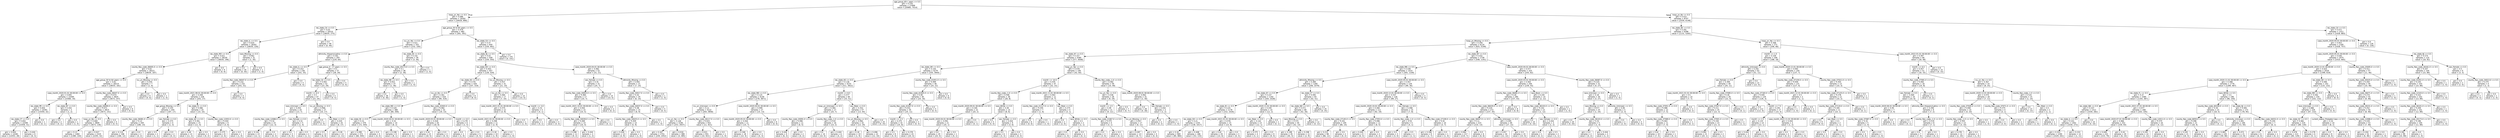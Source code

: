 digraph Tree {
node [shape=box, fontname="helvetica"] ;
edge [fontname="helvetica"] ;
0 [label="age_group_65+ years <= 0.5\ngini = 0.376\nsamples = 27999\nvalue = [20985, 7014]"] ;
1 [label="hosp_yn_Yes <= 0.5\ngini = 0.086\nsamples = 19292\nvalue = [18426, 866]"] ;
0 -> 1 [labeldistance=2.5, labelangle=45, headlabel="True"] ;
2 [label="res_state_CA <= 0.5\ngini = 0.03\nsamples = 18310\nvalue = [18035, 275]"] ;
1 -> 2 ;
3 [label="res_state_IL <= 0.5\ngini = 0.024\nsamples = 18261\nvalue = [18035, 226]"] ;
2 -> 3 ;
4 [label="res_state_MO <= 0.5\ngini = 0.021\nsamples = 18230\nvalue = [18034, 196]"] ;
3 -> 4 ;
5 [label="county_fips_code_36005.0 <= 0.5\ngini = 0.02\nsamples = 18221\nvalue = [18034, 187]"] ;
4 -> 5 ;
6 [label="age_group_50 to 64 years <= 0.5\ngini = 0.02\nsamples = 18214\nvalue = [18033, 181]"] ;
5 -> 6 ;
7 [label="case_month_2020-01-01 00:00:00 <= 0.5\ngini = 0.005\nsamples = 14394\nvalue = [14360, 34]"] ;
6 -> 7 ;
8 [label="res_state_PR <= 0.5\ngini = 0.004\nsamples = 14391\nvalue = [14359, 32]"] ;
7 -> 8 ;
9 [label="res_state_CT <= 0.5\ngini = 0.004\nsamples = 14390\nvalue = [14359, 31]"] ;
8 -> 9 ;
10 [label="gini = 0.004\nsamples = 14381\nvalue = [14353, 28]"] ;
9 -> 10 ;
11 [label="gini = 0.444\nsamples = 9\nvalue = [6, 3]"] ;
9 -> 11 ;
12 [label="gini = 0.0\nsamples = 1\nvalue = [0, 1]"] ;
8 -> 12 ;
13 [label="res_state_NY <= 0.5\ngini = 0.444\nsamples = 3\nvalue = [1, 2]"] ;
7 -> 13 ;
14 [label="gini = 0.0\nsamples = 2\nvalue = [0, 2]"] ;
13 -> 14 ;
15 [label="gini = 0.0\nsamples = 1\nvalue = [1, 0]"] ;
13 -> 15 ;
16 [label="county_fips_code_36047.0 <= 0.5\ngini = 0.074\nsamples = 3820\nvalue = [3673, 147]"] ;
6 -> 16 ;
17 [label="county_fips_code_26099.0 <= 0.5\ngini = 0.071\nsamples = 3814\nvalue = [3673, 141]"] ;
16 -> 17 ;
18 [label="hosp_yn_No <= 0.5\ngini = 0.069\nsamples = 3809\nvalue = [3673, 136]"] ;
17 -> 18 ;
19 [label="gini = 0.13\nsamples = 1484\nvalue = [1380, 104]"] ;
18 -> 19 ;
20 [label="gini = 0.027\nsamples = 2325\nvalue = [2293, 32]"] ;
18 -> 20 ;
21 [label="gini = 0.0\nsamples = 5\nvalue = [0, 5]"] ;
17 -> 21 ;
22 [label="gini = 0.0\nsamples = 6\nvalue = [0, 6]"] ;
16 -> 22 ;
23 [label="icu_yn_Missing <= 0.5\ngini = 0.245\nsamples = 7\nvalue = [1, 6]"] ;
5 -> 23 ;
24 [label="gini = 0.0\nsamples = 6\nvalue = [0, 6]"] ;
23 -> 24 ;
25 [label="gini = 0.0\nsamples = 1\nvalue = [1, 0]"] ;
23 -> 25 ;
26 [label="gini = 0.0\nsamples = 9\nvalue = [0, 9]"] ;
4 -> 26 ;
27 [label="race_Missing <= 0.5\ngini = 0.062\nsamples = 31\nvalue = [1, 30]"] ;
3 -> 27 ;
28 [label="gini = 0.0\nsamples = 30\nvalue = [0, 30]"] ;
27 -> 28 ;
29 [label="gini = 0.0\nsamples = 1\nvalue = [1, 0]"] ;
27 -> 29 ;
30 [label="gini = 0.0\nsamples = 49\nvalue = [0, 49]"] ;
2 -> 30 ;
31 [label="age_group_50 to 64 years <= 0.5\ngini = 0.479\nsamples = 982\nvalue = [391, 591]"] ;
1 -> 31 ;
32 [label="icu_yn_Yes <= 0.5\ngini = 0.421\nsamples = 332\nvalue = [232, 100]"] ;
31 -> 32 ;
33 [label="ethnicity_Hispanic/Latino <= 0.5\ngini = 0.341\nsamples = 293\nvalue = [229, 64]"] ;
32 -> 33 ;
34 [label="res_state_IL <= 0.5\ngini = 0.253\nsamples = 236\nvalue = [201, 35]"] ;
33 -> 34 ;
35 [label="county_fips_code_36047.0 <= 0.5\ngini = 0.232\nsamples = 232\nvalue = [201, 31]"] ;
34 -> 35 ;
36 [label="case_month_2021-08-01 00:00:00 <= 0.5\ngini = 0.209\nsamples = 228\nvalue = [201, 27]"] ;
35 -> 36 ;
37 [label="age_group_Missing <= 0.5\ngini = 0.153\nsamples = 204\nvalue = [187, 17]"] ;
36 -> 37 ;
38 [label="county_fips_code_36081.0 <= 0.5\ngini = 0.13\nsamples = 200\nvalue = [186, 14]"] ;
37 -> 38 ;
39 [label="gini = 0.114\nsamples = 198\nvalue = [186, 12]"] ;
38 -> 39 ;
40 [label="gini = 0.0\nsamples = 2\nvalue = [0, 2]"] ;
38 -> 40 ;
41 [label="sex_Female <= 0.5\ngini = 0.375\nsamples = 4\nvalue = [1, 3]"] ;
37 -> 41 ;
42 [label="gini = 0.5\nsamples = 2\nvalue = [1, 1]"] ;
41 -> 42 ;
43 [label="gini = 0.0\nsamples = 2\nvalue = [0, 2]"] ;
41 -> 43 ;
44 [label="res_state_FL <= 0.5\ngini = 0.486\nsamples = 24\nvalue = [14, 10]"] ;
36 -> 44 ;
45 [label="res_state_AZ <= 0.5\ngini = 0.391\nsamples = 15\nvalue = [11, 4]"] ;
44 -> 45 ;
46 [label="gini = 0.26\nsamples = 13\nvalue = [11, 2]"] ;
45 -> 46 ;
47 [label="gini = 0.0\nsamples = 2\nvalue = [0, 2]"] ;
45 -> 47 ;
48 [label="county_fips_code_12053.0 <= 0.5\ngini = 0.444\nsamples = 9\nvalue = [3, 6]"] ;
44 -> 48 ;
49 [label="gini = 0.375\nsamples = 8\nvalue = [2, 6]"] ;
48 -> 49 ;
50 [label="gini = 0.0\nsamples = 1\nvalue = [1, 0]"] ;
48 -> 50 ;
51 [label="gini = 0.0\nsamples = 4\nvalue = [0, 4]"] ;
35 -> 51 ;
52 [label="gini = 0.0\nsamples = 4\nvalue = [0, 4]"] ;
34 -> 52 ;
53 [label="age_group_0 - 17 years <= 0.5\ngini = 0.5\nsamples = 57\nvalue = [28, 29]"] ;
33 -> 53 ;
54 [label="res_state_CA <= 0.5\ngini = 0.493\nsamples = 52\nvalue = [23, 29]"] ;
53 -> 54 ;
55 [label="month <= 6.5\ngini = 0.5\nsamples = 47\nvalue = [23, 24]"] ;
54 -> 55 ;
56 [label="race_Unknown <= 0.5\ngini = 0.455\nsamples = 20\nvalue = [13, 7]"] ;
55 -> 56 ;
57 [label="county_fips_code_12086.0 <= 0.5\ngini = 0.32\nsamples = 15\nvalue = [12, 3]"] ;
56 -> 57 ;
58 [label="gini = 0.142\nsamples = 13\nvalue = [12, 1]"] ;
57 -> 58 ;
59 [label="gini = 0.0\nsamples = 2\nvalue = [0, 2]"] ;
57 -> 59 ;
60 [label="sex_Female <= 0.5\ngini = 0.32\nsamples = 5\nvalue = [1, 4]"] ;
56 -> 60 ;
61 [label="gini = 0.0\nsamples = 3\nvalue = [0, 3]"] ;
60 -> 61 ;
62 [label="gini = 0.5\nsamples = 2\nvalue = [1, 1]"] ;
60 -> 62 ;
63 [label="icu_yn_Missing <= 0.5\ngini = 0.466\nsamples = 27\nvalue = [10, 17]"] ;
55 -> 63 ;
64 [label="gini = 0.0\nsamples = 2\nvalue = [2, 0]"] ;
63 -> 64 ;
65 [label="sex_Male <= 0.5\ngini = 0.435\nsamples = 25\nvalue = [8, 17]"] ;
63 -> 65 ;
66 [label="gini = 0.5\nsamples = 12\nvalue = [6, 6]"] ;
65 -> 66 ;
67 [label="gini = 0.26\nsamples = 13\nvalue = [2, 11]"] ;
65 -> 67 ;
68 [label="gini = 0.0\nsamples = 5\nvalue = [0, 5]"] ;
54 -> 68 ;
69 [label="gini = 0.0\nsamples = 5\nvalue = [5, 0]"] ;
53 -> 69 ;
70 [label="res_state_IN <= 0.5\ngini = 0.142\nsamples = 39\nvalue = [3, 36]"] ;
32 -> 70 ;
71 [label="county_fips_code_20173.0 <= 0.5\ngini = 0.1\nsamples = 38\nvalue = [2, 36]"] ;
70 -> 71 ;
72 [label="res_state_ME <= 0.5\ngini = 0.053\nsamples = 37\nvalue = [1, 36]"] ;
71 -> 72 ;
73 [label="gini = 0.0\nsamples = 36\nvalue = [0, 36]"] ;
72 -> 73 ;
74 [label="gini = 0.0\nsamples = 1\nvalue = [1, 0]"] ;
72 -> 74 ;
75 [label="gini = 0.0\nsamples = 1\nvalue = [1, 0]"] ;
71 -> 75 ;
76 [label="gini = 0.0\nsamples = 1\nvalue = [1, 0]"] ;
70 -> 76 ;
77 [label="res_state_CA <= 0.5\ngini = 0.37\nsamples = 650\nvalue = [159, 491]"] ;
31 -> 77 ;
78 [label="res_state_NJ <= 0.5\ngini = 0.43\nsamples = 509\nvalue = [159, 350]"] ;
77 -> 78 ;
79 [label="res_state_OH <= 0.5\ngini = 0.403\nsamples = 457\nvalue = [128, 329]"] ;
78 -> 79 ;
80 [label="res_state_KS <= 0.5\ngini = 0.376\nsamples = 426\nvalue = [107, 319]"] ;
79 -> 80 ;
81 [label="icu_yn_No <= 0.5\ngini = 0.361\nsamples = 418\nvalue = [99, 319]"] ;
80 -> 81 ;
82 [label="res_state_MD <= 0.5\ngini = 0.329\nsamples = 386\nvalue = [80, 306]"] ;
81 -> 82 ;
83 [label="res_state_IN <= 0.5\ngini = 0.31\nsamples = 376\nvalue = [72, 304]"] ;
82 -> 83 ;
84 [label="gini = 0.299\nsamples = 372\nvalue = [68, 304]"] ;
83 -> 84 ;
85 [label="gini = 0.0\nsamples = 4\nvalue = [4, 0]"] ;
83 -> 85 ;
86 [label="case_month_2020-04-01 00:00:00 <= 0.5\ngini = 0.32\nsamples = 10\nvalue = [8, 2]"] ;
82 -> 86 ;
87 [label="gini = 0.198\nsamples = 9\nvalue = [8, 1]"] ;
86 -> 87 ;
88 [label="gini = 0.0\nsamples = 1\nvalue = [0, 1]"] ;
86 -> 88 ;
89 [label="county_fips_code_32003.0 <= 0.5\ngini = 0.482\nsamples = 32\nvalue = [19, 13]"] ;
81 -> 89 ;
90 [label="case_month_2020-03-01 00:00:00 <= 0.5\ngini = 0.426\nsamples = 26\nvalue = [18, 8]"] ;
89 -> 90 ;
91 [label="gini = 0.34\nsamples = 23\nvalue = [18, 5]"] ;
90 -> 91 ;
92 [label="gini = 0.0\nsamples = 3\nvalue = [0, 3]"] ;
90 -> 92 ;
93 [label="month <= 4.0\ngini = 0.278\nsamples = 6\nvalue = [1, 5]"] ;
89 -> 93 ;
94 [label="gini = 0.0\nsamples = 1\nvalue = [1, 0]"] ;
93 -> 94 ;
95 [label="gini = 0.0\nsamples = 5\nvalue = [0, 5]"] ;
93 -> 95 ;
96 [label="gini = 0.0\nsamples = 8\nvalue = [8, 0]"] ;
80 -> 96 ;
97 [label="icu_yn_Missing <= 0.5\ngini = 0.437\nsamples = 31\nvalue = [21, 10]"] ;
79 -> 97 ;
98 [label="icu_yn_No <= 0.5\ngini = 0.484\nsamples = 17\nvalue = [7, 10]"] ;
97 -> 98 ;
99 [label="case_month_2021-01-01 00:00:00 <= 0.5\ngini = 0.375\nsamples = 12\nvalue = [3, 9]"] ;
98 -> 99 ;
100 [label="case_month_2021-02-01 00:00:00 <= 0.5\ngini = 0.298\nsamples = 11\nvalue = [2, 9]"] ;
99 -> 100 ;
101 [label="gini = 0.18\nsamples = 10\nvalue = [1, 9]"] ;
100 -> 101 ;
102 [label="gini = 0.0\nsamples = 1\nvalue = [1, 0]"] ;
100 -> 102 ;
103 [label="gini = 0.0\nsamples = 1\nvalue = [1, 0]"] ;
99 -> 103 ;
104 [label="month <= 3.0\ngini = 0.32\nsamples = 5\nvalue = [4, 1]"] ;
98 -> 104 ;
105 [label="gini = 0.0\nsamples = 1\nvalue = [0, 1]"] ;
104 -> 105 ;
106 [label="gini = 0.0\nsamples = 4\nvalue = [4, 0]"] ;
104 -> 106 ;
107 [label="gini = 0.0\nsamples = 14\nvalue = [14, 0]"] ;
97 -> 107 ;
108 [label="case_month_2020-04-01 00:00:00 <= 0.5\ngini = 0.482\nsamples = 52\nvalue = [31, 21]"] ;
78 -> 108 ;
109 [label="sex_Female <= 0.5\ngini = 0.35\nsamples = 31\nvalue = [24, 7]"] ;
108 -> 109 ;
110 [label="county_fips_code_34003.0 <= 0.5\ngini = 0.484\nsamples = 17\nvalue = [10, 7]"] ;
109 -> 110 ;
111 [label="case_month_2021-10-01 00:00:00 <= 0.5\ngini = 0.444\nsamples = 15\nvalue = [10, 5]"] ;
110 -> 111 ;
112 [label="county_fips_code_34039.0 <= 0.5\ngini = 0.408\nsamples = 14\nvalue = [10, 4]"] ;
111 -> 112 ;
113 [label="gini = 0.298\nsamples = 11\nvalue = [9, 2]"] ;
112 -> 113 ;
114 [label="gini = 0.444\nsamples = 3\nvalue = [1, 2]"] ;
112 -> 114 ;
115 [label="gini = 0.0\nsamples = 1\nvalue = [0, 1]"] ;
111 -> 115 ;
116 [label="gini = 0.0\nsamples = 2\nvalue = [0, 2]"] ;
110 -> 116 ;
117 [label="gini = 0.0\nsamples = 14\nvalue = [14, 0]"] ;
109 -> 117 ;
118 [label="ethnicity_Missing <= 0.5\ngini = 0.444\nsamples = 21\nvalue = [7, 14]"] ;
108 -> 118 ;
119 [label="county_fips_code_34017.0 <= 0.5\ngini = 0.42\nsamples = 20\nvalue = [6, 14]"] ;
118 -> 119 ;
120 [label="county_fips_code_34037.0 <= 0.5\ngini = 0.48\nsamples = 15\nvalue = [6, 9]"] ;
119 -> 120 ;
121 [label="county_fips_code_34025.0 <= 0.5\ngini = 0.459\nsamples = 14\nvalue = [5, 9]"] ;
120 -> 121 ;
122 [label="gini = 0.426\nsamples = 13\nvalue = [4, 9]"] ;
121 -> 122 ;
123 [label="gini = 0.0\nsamples = 1\nvalue = [1, 0]"] ;
121 -> 123 ;
124 [label="gini = 0.0\nsamples = 1\nvalue = [1, 0]"] ;
120 -> 124 ;
125 [label="gini = 0.0\nsamples = 5\nvalue = [0, 5]"] ;
119 -> 125 ;
126 [label="gini = 0.0\nsamples = 1\nvalue = [1, 0]"] ;
118 -> 126 ;
127 [label="gini = 0.0\nsamples = 141\nvalue = [0, 141]"] ;
77 -> 127 ;
128 [label="hosp_yn_No <= 0.5\ngini = 0.415\nsamples = 8707\nvalue = [2559, 6148]"] ;
0 -> 128 [labeldistance=2.5, labelangle=-45, headlabel="False"] ;
129 [label="res_state_NC <= 0.5\ngini = 0.291\nsamples = 6396\nvalue = [1131, 5265]"] ;
128 -> 129 ;
130 [label="hosp_yn_Missing <= 0.5\ngini = 0.256\nsamples = 6124\nvalue = [925, 5199]"] ;
129 -> 130 ;
131 [label="res_state_KY <= 0.5\ngini = 0.157\nsamples = 4385\nvalue = [377, 4008]"] ;
130 -> 131 ;
132 [label="res_state_OR <= 0.5\ngini = 0.144\nsamples = 4279\nvalue = [335, 3944]"] ;
131 -> 132 ;
133 [label="res_state_KS <= 0.5\ngini = 0.136\nsamples = 4233\nvalue = [311, 3922]"] ;
132 -> 133 ;
134 [label="res_state_MD <= 0.5\ngini = 0.125\nsamples = 4149\nvalue = [278, 3871]"] ;
133 -> 134 ;
135 [label="icu_yn_Unknown <= 0.5\ngini = 0.12\nsamples = 4122\nvalue = [264, 3858]"] ;
134 -> 135 ;
136 [label="icu_yn_Yes <= 0.5\ngini = 0.146\nsamples = 3190\nvalue = [253, 2937]"] ;
135 -> 136 ;
137 [label="gini = 0.167\nsamples = 2701\nvalue = [249, 2452]"] ;
136 -> 137 ;
138 [label="gini = 0.016\nsamples = 489\nvalue = [4, 485]"] ;
136 -> 138 ;
139 [label="county_fips_code_26117.0 <= 0.5\ngini = 0.023\nsamples = 932\nvalue = [11, 921]"] ;
135 -> 139 ;
140 [label="gini = 0.021\nsamples = 931\nvalue = [10, 921]"] ;
139 -> 140 ;
141 [label="gini = 0.0\nsamples = 1\nvalue = [1, 0]"] ;
139 -> 141 ;
142 [label="case_month_2020-04-01 00:00:00 <= 0.5\ngini = 0.499\nsamples = 27\nvalue = [14, 13]"] ;
134 -> 142 ;
143 [label="case_month_2020-05-01 00:00:00 <= 0.5\ngini = 0.444\nsamples = 21\nvalue = [14, 7]"] ;
142 -> 143 ;
144 [label="gini = 0.346\nsamples = 18\nvalue = [14, 4]"] ;
143 -> 144 ;
145 [label="gini = 0.0\nsamples = 3\nvalue = [0, 3]"] ;
143 -> 145 ;
146 [label="gini = 0.0\nsamples = 6\nvalue = [0, 6]"] ;
142 -> 146 ;
147 [label="month <= 8.5\ngini = 0.477\nsamples = 84\nvalue = [33, 51]"] ;
133 -> 147 ;
148 [label="hosp_yn_Unknown <= 0.5\ngini = 0.384\nsamples = 27\nvalue = [20, 7]"] ;
147 -> 148 ;
149 [label="county_fips_code_20091.0 <= 0.5\ngini = 0.496\nsamples = 11\nvalue = [6, 5]"] ;
148 -> 149 ;
150 [label="gini = 0.444\nsamples = 9\nvalue = [6, 3]"] ;
149 -> 150 ;
151 [label="gini = 0.0\nsamples = 2\nvalue = [0, 2]"] ;
149 -> 151 ;
152 [label="county_fips_code_-1.0 <= 0.5\ngini = 0.219\nsamples = 16\nvalue = [14, 2]"] ;
148 -> 152 ;
153 [label="gini = 0.0\nsamples = 10\nvalue = [10, 0]"] ;
152 -> 153 ;
154 [label="gini = 0.444\nsamples = 6\nvalue = [4, 2]"] ;
152 -> 154 ;
155 [label="sex_Male <= 0.5\ngini = 0.352\nsamples = 57\nvalue = [13, 44]"] ;
147 -> 155 ;
156 [label="icu_yn_Missing <= 0.5\ngini = 0.482\nsamples = 32\nvalue = [13, 19]"] ;
155 -> 156 ;
157 [label="gini = 0.18\nsamples = 10\nvalue = [1, 9]"] ;
156 -> 157 ;
158 [label="gini = 0.496\nsamples = 22\nvalue = [12, 10]"] ;
156 -> 158 ;
159 [label="gini = 0.0\nsamples = 25\nvalue = [0, 25]"] ;
155 -> 159 ;
160 [label="county_fips_code_41051.0 <= 0.5\ngini = 0.499\nsamples = 46\nvalue = [24, 22]"] ;
132 -> 160 ;
161 [label="county_fips_code_41005.0 <= 0.5\ngini = 0.48\nsamples = 40\nvalue = [24, 16]"] ;
160 -> 161 ;
162 [label="county_fips_code_41047.0 <= 0.5\ngini = 0.431\nsamples = 35\nvalue = [24, 11]"] ;
161 -> 162 ;
163 [label="month <= 2.5\ngini = 0.375\nsamples = 32\nvalue = [24, 8]"] ;
162 -> 163 ;
164 [label="gini = 0.5\nsamples = 8\nvalue = [4, 4]"] ;
163 -> 164 ;
165 [label="gini = 0.278\nsamples = 24\nvalue = [20, 4]"] ;
163 -> 165 ;
166 [label="gini = 0.0\nsamples = 3\nvalue = [0, 3]"] ;
162 -> 166 ;
167 [label="gini = 0.0\nsamples = 5\nvalue = [0, 5]"] ;
161 -> 167 ;
168 [label="gini = 0.0\nsamples = 6\nvalue = [0, 6]"] ;
160 -> 168 ;
169 [label="hosp_yn_Yes <= 0.5\ngini = 0.478\nsamples = 106\nvalue = [42, 64]"] ;
131 -> 169 ;
170 [label="month <= 10.5\ngini = 0.435\nsamples = 47\nvalue = [32, 15]"] ;
169 -> 170 ;
171 [label="county_fips_code_-1.0 <= 0.5\ngini = 0.346\nsamples = 36\nvalue = [28, 8]"] ;
170 -> 171 ;
172 [label="case_month_2020-09-01 00:00:00 <= 0.5\ngini = 0.165\nsamples = 22\nvalue = [20, 2]"] ;
171 -> 172 ;
173 [label="case_month_2020-04-01 00:00:00 <= 0.5\ngini = 0.091\nsamples = 21\nvalue = [20, 1]"] ;
172 -> 173 ;
174 [label="gini = 0.0\nsamples = 20\nvalue = [20, 0]"] ;
173 -> 174 ;
175 [label="gini = 0.0\nsamples = 1\nvalue = [0, 1]"] ;
173 -> 175 ;
176 [label="gini = 0.0\nsamples = 1\nvalue = [0, 1]"] ;
172 -> 176 ;
177 [label="race_White <= 0.5\ngini = 0.49\nsamples = 14\nvalue = [8, 6]"] ;
171 -> 177 ;
178 [label="gini = 0.0\nsamples = 5\nvalue = [5, 0]"] ;
177 -> 178 ;
179 [label="sex_Female <= 0.5\ngini = 0.444\nsamples = 9\nvalue = [3, 6]"] ;
177 -> 179 ;
180 [label="gini = 0.5\nsamples = 6\nvalue = [3, 3]"] ;
179 -> 180 ;
181 [label="gini = 0.0\nsamples = 3\nvalue = [0, 3]"] ;
179 -> 181 ;
182 [label="case_month_2021-11-01 00:00:00 <= 0.5\ngini = 0.463\nsamples = 11\nvalue = [4, 7]"] ;
170 -> 182 ;
183 [label="county_fips_code_21117.0 <= 0.5\ngini = 0.245\nsamples = 7\nvalue = [1, 6]"] ;
182 -> 183 ;
184 [label="gini = 0.0\nsamples = 6\nvalue = [0, 6]"] ;
183 -> 184 ;
185 [label="gini = 0.0\nsamples = 1\nvalue = [1, 0]"] ;
183 -> 185 ;
186 [label="sex_Male <= 0.5\ngini = 0.375\nsamples = 4\nvalue = [3, 1]"] ;
182 -> 186 ;
187 [label="gini = 0.0\nsamples = 2\nvalue = [2, 0]"] ;
186 -> 187 ;
188 [label="race_White <= 0.5\ngini = 0.5\nsamples = 2\nvalue = [1, 1]"] ;
186 -> 188 ;
189 [label="gini = 0.0\nsamples = 1\nvalue = [1, 0]"] ;
188 -> 189 ;
190 [label="gini = 0.0\nsamples = 1\nvalue = [0, 1]"] ;
188 -> 190 ;
191 [label="county_fips_code_-1.0 <= 0.5\ngini = 0.282\nsamples = 59\nvalue = [10, 49]"] ;
169 -> 191 ;
192 [label="icu_yn_Yes <= 0.5\ngini = 0.436\nsamples = 28\nvalue = [9, 19]"] ;
191 -> 192 ;
193 [label="month <= 2.5\ngini = 0.49\nsamples = 21\nvalue = [9, 12]"] ;
192 -> 193 ;
194 [label="county_fips_code_21067.0 <= 0.5\ngini = 0.375\nsamples = 4\nvalue = [3, 1]"] ;
193 -> 194 ;
195 [label="gini = 0.0\nsamples = 3\nvalue = [3, 0]"] ;
194 -> 195 ;
196 [label="gini = 0.0\nsamples = 1\nvalue = [0, 1]"] ;
194 -> 196 ;
197 [label="icu_yn_Missing <= 0.5\ngini = 0.457\nsamples = 17\nvalue = [6, 11]"] ;
193 -> 197 ;
198 [label="gini = 0.497\nsamples = 13\nvalue = [6, 7]"] ;
197 -> 198 ;
199 [label="gini = 0.0\nsamples = 4\nvalue = [0, 4]"] ;
197 -> 199 ;
200 [label="gini = 0.0\nsamples = 7\nvalue = [0, 7]"] ;
192 -> 200 ;
201 [label="case_month_2020-08-01 00:00:00 <= 0.5\ngini = 0.062\nsamples = 31\nvalue = [1, 30]"] ;
191 -> 201 ;
202 [label="gini = 0.0\nsamples = 28\nvalue = [0, 28]"] ;
201 -> 202 ;
203 [label="sex_Female <= 0.5\ngini = 0.444\nsamples = 3\nvalue = [1, 2]"] ;
201 -> 203 ;
204 [label="gini = 0.0\nsamples = 2\nvalue = [0, 2]"] ;
203 -> 204 ;
205 [label="gini = 0.0\nsamples = 1\nvalue = [1, 0]"] ;
203 -> 205 ;
206 [label="res_state_NY <= 0.5\ngini = 0.432\nsamples = 1739\nvalue = [548, 1191]"] ;
130 -> 206 ;
207 [label="res_state_MN <= 0.5\ngini = 0.338\nsamples = 1414\nvalue = [305, 1109]"] ;
206 -> 207 ;
208 [label="ethnicity_Missing <= 0.5\ngini = 0.269\nsamples = 1285\nvalue = [206, 1079]"] ;
207 -> 208 ;
209 [label="res_state_KY <= 0.5\ngini = 0.237\nsamples = 1192\nvalue = [164, 1028]"] ;
208 -> 209 ;
210 [label="res_state_RI <= 0.5\ngini = 0.225\nsamples = 1178\nvalue = [152, 1026]"] ;
209 -> 210 ;
211 [label="res_state_OH <= 0.5\ngini = 0.21\nsamples = 1155\nvalue = [138, 1017]"] ;
210 -> 211 ;
212 [label="gini = 0.16\nsamples = 969\nvalue = [85, 884]"] ;
211 -> 212 ;
213 [label="gini = 0.408\nsamples = 186\nvalue = [53, 133]"] ;
211 -> 213 ;
214 [label="case_month_2021-01-01 00:00:00 <= 0.5\ngini = 0.476\nsamples = 23\nvalue = [14, 9]"] ;
210 -> 214 ;
215 [label="gini = 0.42\nsamples = 20\nvalue = [14, 6]"] ;
214 -> 215 ;
216 [label="gini = 0.0\nsamples = 3\nvalue = [0, 3]"] ;
214 -> 216 ;
217 [label="case_month_2020-11-01 00:00:00 <= 0.5\ngini = 0.245\nsamples = 14\nvalue = [12, 2]"] ;
209 -> 217 ;
218 [label="sex_Male <= 0.5\ngini = 0.142\nsamples = 13\nvalue = [12, 1]"] ;
217 -> 218 ;
219 [label="gini = 0.375\nsamples = 4\nvalue = [3, 1]"] ;
218 -> 219 ;
220 [label="gini = 0.0\nsamples = 9\nvalue = [9, 0]"] ;
218 -> 220 ;
221 [label="gini = 0.0\nsamples = 1\nvalue = [0, 1]"] ;
217 -> 221 ;
222 [label="res_state_CT <= 0.5\ngini = 0.495\nsamples = 93\nvalue = [42, 51]"] ;
208 -> 222 ;
223 [label="res_state_ND <= 0.5\ngini = 0.472\nsamples = 68\nvalue = [42, 26]"] ;
222 -> 223 ;
224 [label="race_Missing <= 0.5\ngini = 0.375\nsamples = 56\nvalue = [42, 14]"] ;
223 -> 224 ;
225 [label="gini = 0.198\nsamples = 45\nvalue = [40, 5]"] ;
224 -> 225 ;
226 [label="gini = 0.298\nsamples = 11\nvalue = [2, 9]"] ;
224 -> 226 ;
227 [label="gini = 0.0\nsamples = 12\nvalue = [0, 12]"] ;
223 -> 227 ;
228 [label="gini = 0.0\nsamples = 25\nvalue = [0, 25]"] ;
222 -> 228 ;
229 [label="case_month_2020-05-01 00:00:00 <= 0.5\ngini = 0.357\nsamples = 129\nvalue = [99, 30]"] ;
207 -> 229 ;
230 [label="case_month_2020-12-01 00:00:00 <= 0.5\ngini = 0.337\nsamples = 126\nvalue = [99, 27]"] ;
229 -> 230 ;
231 [label="case_month_2020-10-01 00:00:00 <= 0.5\ngini = 0.284\nsamples = 111\nvalue = [92, 19]"] ;
230 -> 231 ;
232 [label="county_fips_code_27145.0 <= 0.5\ngini = 0.241\nsamples = 100\nvalue = [86, 14]"] ;
231 -> 232 ;
233 [label="gini = 0.215\nsamples = 98\nvalue = [86, 12]"] ;
232 -> 233 ;
234 [label="gini = 0.0\nsamples = 2\nvalue = [0, 2]"] ;
232 -> 234 ;
235 [label="county_fips_code_27053.0 <= 0.5\ngini = 0.496\nsamples = 11\nvalue = [6, 5]"] ;
231 -> 235 ;
236 [label="gini = 0.444\nsamples = 9\nvalue = [6, 3]"] ;
235 -> 236 ;
237 [label="gini = 0.0\nsamples = 2\nvalue = [0, 2]"] ;
235 -> 237 ;
238 [label="sex_Female <= 0.5\ngini = 0.498\nsamples = 15\nvalue = [7, 8]"] ;
230 -> 238 ;
239 [label="county_fips_code_-1.0 <= 0.5\ngini = 0.32\nsamples = 5\nvalue = [4, 1]"] ;
238 -> 239 ;
240 [label="gini = 0.0\nsamples = 3\nvalue = [3, 0]"] ;
239 -> 240 ;
241 [label="gini = 0.5\nsamples = 2\nvalue = [1, 1]"] ;
239 -> 241 ;
242 [label="county_fips_code_27109.0 <= 0.5\ngini = 0.42\nsamples = 10\nvalue = [3, 7]"] ;
238 -> 242 ;
243 [label="gini = 0.346\nsamples = 9\nvalue = [2, 7]"] ;
242 -> 243 ;
244 [label="gini = 0.0\nsamples = 1\nvalue = [1, 0]"] ;
242 -> 244 ;
245 [label="gini = 0.0\nsamples = 3\nvalue = [0, 3]"] ;
229 -> 245 ;
246 [label="case_month_2020-04-01 00:00:00 <= 0.5\ngini = 0.377\nsamples = 325\nvalue = [243, 82]"] ;
206 -> 246 ;
247 [label="case_month_2020-03-01 00:00:00 <= 0.5\ngini = 0.304\nsamples = 294\nvalue = [239, 55]"] ;
246 -> 247 ;
248 [label="county_fips_code_36081.0 <= 0.5\ngini = 0.26\nsamples = 280\nvalue = [237, 43]"] ;
247 -> 248 ;
249 [label="county_fips_code_36029.0 <= 0.5\ngini = 0.224\nsamples = 272\nvalue = [237, 35]"] ;
248 -> 249 ;
250 [label="county_fips_code_36047.0 <= 0.5\ngini = 0.11\nsamples = 223\nvalue = [210, 13]"] ;
249 -> 250 ;
251 [label="gini = 0.062\nsamples = 217\nvalue = [210, 7]"] ;
250 -> 251 ;
252 [label="gini = 0.0\nsamples = 6\nvalue = [0, 6]"] ;
250 -> 252 ;
253 [label="ethnicity_Unknown <= 0.5\ngini = 0.495\nsamples = 49\nvalue = [27, 22]"] ;
249 -> 253 ;
254 [label="gini = 0.457\nsamples = 34\nvalue = [12, 22]"] ;
253 -> 254 ;
255 [label="gini = 0.0\nsamples = 15\nvalue = [15, 0]"] ;
253 -> 255 ;
256 [label="gini = 0.0\nsamples = 8\nvalue = [0, 8]"] ;
248 -> 256 ;
257 [label="race_Black <= 0.5\ngini = 0.245\nsamples = 14\nvalue = [2, 12]"] ;
247 -> 257 ;
258 [label="county_fips_code_36103.0 <= 0.5\ngini = 0.142\nsamples = 13\nvalue = [1, 12]"] ;
257 -> 258 ;
259 [label="gini = 0.0\nsamples = 10\nvalue = [0, 10]"] ;
258 -> 259 ;
260 [label="sex_Female <= 0.5\ngini = 0.444\nsamples = 3\nvalue = [1, 2]"] ;
258 -> 260 ;
261 [label="gini = 0.0\nsamples = 1\nvalue = [0, 1]"] ;
260 -> 261 ;
262 [label="gini = 0.5\nsamples = 2\nvalue = [1, 1]"] ;
260 -> 262 ;
263 [label="gini = 0.0\nsamples = 1\nvalue = [1, 0]"] ;
257 -> 263 ;
264 [label="county_fips_code_36087.0 <= 0.5\ngini = 0.225\nsamples = 31\nvalue = [4, 27]"] ;
246 -> 264 ;
265 [label="race_Unknown <= 0.5\ngini = 0.18\nsamples = 30\nvalue = [3, 27]"] ;
264 -> 265 ;
266 [label="race_Missing <= 0.5\ngini = 0.077\nsamples = 25\nvalue = [1, 24]"] ;
265 -> 266 ;
267 [label="gini = 0.0\nsamples = 20\nvalue = [0, 20]"] ;
266 -> 267 ;
268 [label="county_fips_code_36103.0 <= 0.5\ngini = 0.32\nsamples = 5\nvalue = [1, 4]"] ;
266 -> 268 ;
269 [label="gini = 0.0\nsamples = 2\nvalue = [0, 2]"] ;
268 -> 269 ;
270 [label="gini = 0.444\nsamples = 3\nvalue = [1, 2]"] ;
268 -> 270 ;
271 [label="ethnicity_Unknown <= 0.5\ngini = 0.48\nsamples = 5\nvalue = [2, 3]"] ;
265 -> 271 ;
272 [label="gini = 0.0\nsamples = 2\nvalue = [2, 0]"] ;
271 -> 272 ;
273 [label="gini = 0.0\nsamples = 3\nvalue = [0, 3]"] ;
271 -> 273 ;
274 [label="gini = 0.0\nsamples = 1\nvalue = [1, 0]"] ;
264 -> 274 ;
275 [label="hosp_yn_Yes <= 0.5\ngini = 0.368\nsamples = 272\nvalue = [206, 66]"] ;
129 -> 275 ;
276 [label="month <= 1.5\ngini = 0.159\nsamples = 206\nvalue = [188, 18]"] ;
275 -> 276 ;
277 [label="ethnicity_Unknown <= 0.5\ngini = 0.292\nsamples = 62\nvalue = [51, 11]"] ;
276 -> 277 ;
278 [label="sex_Female <= 0.5\ngini = 0.399\nsamples = 40\nvalue = [29, 11]"] ;
277 -> 278 ;
279 [label="case_month_2021-01-01 00:00:00 <= 0.5\ngini = 0.5\nsamples = 14\nvalue = [7, 7]"] ;
278 -> 279 ;
280 [label="county_fips_code_37051.0 <= 0.5\ngini = 0.486\nsamples = 12\nvalue = [7, 5]"] ;
279 -> 280 ;
281 [label="county_fips_code_37089.0 <= 0.5\ngini = 0.463\nsamples = 11\nvalue = [7, 4]"] ;
280 -> 281 ;
282 [label="gini = 0.42\nsamples = 10\nvalue = [7, 3]"] ;
281 -> 282 ;
283 [label="gini = 0.0\nsamples = 1\nvalue = [0, 1]"] ;
281 -> 283 ;
284 [label="gini = 0.0\nsamples = 1\nvalue = [0, 1]"] ;
280 -> 284 ;
285 [label="gini = 0.0\nsamples = 2\nvalue = [0, 2]"] ;
279 -> 285 ;
286 [label="county_fips_code_37085.0 <= 0.5\ngini = 0.26\nsamples = 26\nvalue = [22, 4]"] ;
278 -> 286 ;
287 [label="county_fips_code_37027.0 <= 0.5\ngini = 0.211\nsamples = 25\nvalue = [22, 3]"] ;
286 -> 287 ;
288 [label="county_fips_code_37001.0 <= 0.5\ngini = 0.159\nsamples = 23\nvalue = [21, 2]"] ;
287 -> 288 ;
289 [label="gini = 0.091\nsamples = 21\nvalue = [20, 1]"] ;
288 -> 289 ;
290 [label="gini = 0.5\nsamples = 2\nvalue = [1, 1]"] ;
288 -> 290 ;
291 [label="gini = 0.5\nsamples = 2\nvalue = [1, 1]"] ;
287 -> 291 ;
292 [label="gini = 0.0\nsamples = 1\nvalue = [0, 1]"] ;
286 -> 292 ;
293 [label="gini = 0.0\nsamples = 22\nvalue = [22, 0]"] ;
277 -> 293 ;
294 [label="case_month_2020-12-01 00:00:00 <= 0.5\ngini = 0.092\nsamples = 144\nvalue = [137, 7]"] ;
276 -> 294 ;
295 [label="county_fips_code_37159.0 <= 0.5\ngini = 0.059\nsamples = 131\nvalue = [127, 4]"] ;
294 -> 295 ;
296 [label="county_fips_code_37183.0 <= 0.5\ngini = 0.045\nsamples = 129\nvalue = [126, 3]"] ;
295 -> 296 ;
297 [label="gini = 0.0\nsamples = 112\nvalue = [112, 0]"] ;
296 -> 297 ;
298 [label="month <= 7.5\ngini = 0.291\nsamples = 17\nvalue = [14, 3]"] ;
296 -> 298 ;
299 [label="month <= 2.5\ngini = 0.133\nsamples = 14\nvalue = [13, 1]"] ;
298 -> 299 ;
300 [label="gini = 0.444\nsamples = 3\nvalue = [2, 1]"] ;
299 -> 300 ;
301 [label="gini = 0.0\nsamples = 11\nvalue = [11, 0]"] ;
299 -> 301 ;
302 [label="case_month_2022-11-01 00:00:00 <= 0.5\ngini = 0.444\nsamples = 3\nvalue = [1, 2]"] ;
298 -> 302 ;
303 [label="gini = 0.0\nsamples = 2\nvalue = [0, 2]"] ;
302 -> 303 ;
304 [label="gini = 0.0\nsamples = 1\nvalue = [1, 0]"] ;
302 -> 304 ;
305 [label="case_month_2021-12-01 00:00:00 <= 0.5\ngini = 0.5\nsamples = 2\nvalue = [1, 1]"] ;
295 -> 305 ;
306 [label="gini = 0.0\nsamples = 1\nvalue = [1, 0]"] ;
305 -> 306 ;
307 [label="gini = 0.0\nsamples = 1\nvalue = [0, 1]"] ;
305 -> 307 ;
308 [label="county_fips_code_37021.0 <= 0.5\ngini = 0.355\nsamples = 13\nvalue = [10, 3]"] ;
294 -> 308 ;
309 [label="county_fips_code_37125.0 <= 0.5\ngini = 0.278\nsamples = 12\nvalue = [10, 2]"] ;
308 -> 309 ;
310 [label="county_fips_code_37119.0 <= 0.5\ngini = 0.165\nsamples = 11\nvalue = [10, 1]"] ;
309 -> 310 ;
311 [label="gini = 0.0\nsamples = 9\nvalue = [9, 0]"] ;
310 -> 311 ;
312 [label="sex_Male <= 0.5\ngini = 0.5\nsamples = 2\nvalue = [1, 1]"] ;
310 -> 312 ;
313 [label="gini = 0.0\nsamples = 1\nvalue = [0, 1]"] ;
312 -> 313 ;
314 [label="gini = 0.0\nsamples = 1\nvalue = [1, 0]"] ;
312 -> 314 ;
315 [label="gini = 0.0\nsamples = 1\nvalue = [0, 1]"] ;
309 -> 315 ;
316 [label="gini = 0.0\nsamples = 1\nvalue = [0, 1]"] ;
308 -> 316 ;
317 [label="case_month_2022-01-01 00:00:00 <= 0.5\ngini = 0.397\nsamples = 66\nvalue = [18, 48]"] ;
275 -> 317 ;
318 [label="month <= 6.5\ngini = 0.457\nsamples = 51\nvalue = [18, 33]"] ;
317 -> 318 ;
319 [label="county_fips_code_37081.0 <= 0.5\ngini = 0.494\nsamples = 18\nvalue = [10, 8]"] ;
318 -> 319 ;
320 [label="sex_Female <= 0.5\ngini = 0.469\nsamples = 16\nvalue = [10, 6]"] ;
319 -> 320 ;
321 [label="case_month_2020-06-01 00:00:00 <= 0.5\ngini = 0.49\nsamples = 7\nvalue = [3, 4]"] ;
320 -> 321 ;
322 [label="county_fips_code_37087.0 <= 0.5\ngini = 0.32\nsamples = 5\nvalue = [1, 4]"] ;
321 -> 322 ;
323 [label="gini = 0.0\nsamples = 4\nvalue = [0, 4]"] ;
322 -> 323 ;
324 [label="gini = 0.0\nsamples = 1\nvalue = [1, 0]"] ;
322 -> 324 ;
325 [label="gini = 0.0\nsamples = 2\nvalue = [2, 0]"] ;
321 -> 325 ;
326 [label="ethnicity_Non-Hispanic/Latino <= 0.5\ngini = 0.346\nsamples = 9\nvalue = [7, 2]"] ;
320 -> 326 ;
327 [label="gini = 0.0\nsamples = 1\nvalue = [0, 1]"] ;
326 -> 327 ;
328 [label="county_fips_code_-1.0 <= 0.5\ngini = 0.219\nsamples = 8\nvalue = [7, 1]"] ;
326 -> 328 ;
329 [label="gini = 0.0\nsamples = 7\nvalue = [7, 0]"] ;
328 -> 329 ;
330 [label="gini = 0.0\nsamples = 1\nvalue = [0, 1]"] ;
328 -> 330 ;
331 [label="gini = 0.0\nsamples = 2\nvalue = [0, 2]"] ;
319 -> 331 ;
332 [label="icu_yn_Yes <= 0.5\ngini = 0.367\nsamples = 33\nvalue = [8, 25]"] ;
318 -> 332 ;
333 [label="case_month_2020-12-01 00:00:00 <= 0.5\ngini = 0.475\nsamples = 18\nvalue = [7, 11]"] ;
332 -> 333 ;
334 [label="county_fips_code_37045.0 <= 0.5\ngini = 0.408\nsamples = 14\nvalue = [4, 10]"] ;
333 -> 334 ;
335 [label="county_fips_code_-1.0 <= 0.5\ngini = 0.355\nsamples = 13\nvalue = [3, 10]"] ;
334 -> 335 ;
336 [label="gini = 0.278\nsamples = 12\nvalue = [2, 10]"] ;
335 -> 336 ;
337 [label="gini = 0.0\nsamples = 1\nvalue = [1, 0]"] ;
335 -> 337 ;
338 [label="gini = 0.0\nsamples = 1\nvalue = [1, 0]"] ;
334 -> 338 ;
339 [label="county_fips_code_37071.0 <= 0.5\ngini = 0.375\nsamples = 4\nvalue = [3, 1]"] ;
333 -> 339 ;
340 [label="gini = 0.0\nsamples = 3\nvalue = [3, 0]"] ;
339 -> 340 ;
341 [label="gini = 0.0\nsamples = 1\nvalue = [0, 1]"] ;
339 -> 341 ;
342 [label="county_fips_code_-1.0 <= 0.5\ngini = 0.124\nsamples = 15\nvalue = [1, 14]"] ;
332 -> 342 ;
343 [label="gini = 0.0\nsamples = 13\nvalue = [0, 13]"] ;
342 -> 343 ;
344 [label="sex_Male <= 0.5\ngini = 0.5\nsamples = 2\nvalue = [1, 1]"] ;
342 -> 344 ;
345 [label="gini = 0.0\nsamples = 1\nvalue = [1, 0]"] ;
344 -> 345 ;
346 [label="gini = 0.0\nsamples = 1\nvalue = [0, 1]"] ;
344 -> 346 ;
347 [label="gini = 0.0\nsamples = 15\nvalue = [0, 15]"] ;
317 -> 347 ;
348 [label="res_state_CA <= 0.5\ngini = 0.472\nsamples = 2311\nvalue = [1428, 883]"] ;
128 -> 348 ;
349 [label="case_month_2020-04-01 00:00:00 <= 0.5\ngini = 0.453\nsamples = 2185\nvalue = [1428, 757]"] ;
348 -> 349 ;
350 [label="case_month_2020-05-01 00:00:00 <= 0.5\ngini = 0.436\nsamples = 2075\nvalue = [1410, 665]"] ;
349 -> 350 ;
351 [label="case_month_2020-12-01 00:00:00 <= 0.5\ngini = 0.425\nsamples = 2018\nvalue = [1399, 619]"] ;
350 -> 351 ;
352 [label="case_month_2020-11-01 00:00:00 <= 0.5\ngini = 0.398\nsamples = 1776\nvalue = [1289, 487]"] ;
351 -> 352 ;
353 [label="res_state_FL <= 0.5\ngini = 0.37\nsamples = 1580\nvalue = [1193, 387]"] ;
352 -> 353 ;
354 [label="res_state_WA <= 0.5\ngini = 0.337\nsamples = 1312\nvalue = [1030, 282]"] ;
353 -> 354 ;
355 [label="res_state_IL <= 0.5\ngini = 0.331\nsamples = 1302\nvalue = [1030, 272]"] ;
354 -> 355 ;
356 [label="gini = 0.323\nsamples = 1290\nvalue = [1029, 261]"] ;
355 -> 356 ;
357 [label="gini = 0.153\nsamples = 12\nvalue = [1, 11]"] ;
355 -> 357 ;
358 [label="gini = 0.0\nsamples = 10\nvalue = [0, 10]"] ;
354 -> 358 ;
359 [label="case_month_2021-07-01 00:00:00 <= 0.5\ngini = 0.477\nsamples = 268\nvalue = [163, 105]"] ;
353 -> 359 ;
360 [label="case_month_2020-07-01 00:00:00 <= 0.5\ngini = 0.466\nsamples = 252\nvalue = [159, 93]"] ;
359 -> 360 ;
361 [label="gini = 0.449\nsamples = 232\nvalue = [153, 79]"] ;
360 -> 361 ;
362 [label="gini = 0.42\nsamples = 20\nvalue = [6, 14]"] ;
360 -> 362 ;
363 [label="county_fips_code_12011.0 <= 0.5\ngini = 0.375\nsamples = 16\nvalue = [4, 12]"] ;
359 -> 363 ;
364 [label="gini = 0.245\nsamples = 14\nvalue = [2, 12]"] ;
363 -> 364 ;
365 [label="gini = 0.0\nsamples = 2\nvalue = [2, 0]"] ;
363 -> 365 ;
366 [label="race_White <= 0.5\ngini = 0.5\nsamples = 196\nvalue = [96, 100]"] ;
352 -> 366 ;
367 [label="county_fips_code_40109.0 <= 0.5\ngini = 0.34\nsamples = 23\nvalue = [18, 5]"] ;
366 -> 367 ;
368 [label="county_fips_code_8059.0 <= 0.5\ngini = 0.298\nsamples = 22\nvalue = [18, 4]"] ;
367 -> 368 ;
369 [label="gini = 0.245\nsamples = 21\nvalue = [18, 3]"] ;
368 -> 369 ;
370 [label="gini = 0.0\nsamples = 1\nvalue = [0, 1]"] ;
368 -> 370 ;
371 [label="gini = 0.0\nsamples = 1\nvalue = [0, 1]"] ;
367 -> 371 ;
372 [label="res_state_NJ <= 0.5\ngini = 0.495\nsamples = 173\nvalue = [78, 95]"] ;
366 -> 372 ;
373 [label="ethnicity_Unknown <= 0.5\ngini = 0.491\nsamples = 166\nvalue = [72, 94]"] ;
372 -> 373 ;
374 [label="gini = 0.483\nsamples = 145\nvalue = [59, 86]"] ;
373 -> 374 ;
375 [label="gini = 0.472\nsamples = 21\nvalue = [13, 8]"] ;
373 -> 375 ;
376 [label="county_fips_code_34031.0 <= 0.5\ngini = 0.245\nsamples = 7\nvalue = [6, 1]"] ;
372 -> 376 ;
377 [label="gini = 0.0\nsamples = 6\nvalue = [6, 0]"] ;
376 -> 377 ;
378 [label="gini = 0.0\nsamples = 1\nvalue = [0, 1]"] ;
376 -> 378 ;
379 [label="res_state_OK <= 0.5\ngini = 0.496\nsamples = 242\nvalue = [110, 132]"] ;
351 -> 379 ;
380 [label="res_state_MD <= 0.5\ngini = 0.492\nsamples = 234\nvalue = [102, 132]"] ;
379 -> 380 ;
381 [label="race_Unknown <= 0.5\ngini = 0.488\nsamples = 229\nvalue = [97, 132]"] ;
380 -> 381 ;
382 [label="res_state_SC <= 0.5\ngini = 0.482\nsamples = 219\nvalue = [89, 130]"] ;
381 -> 382 ;
383 [label="gini = 0.478\nsamples = 213\nvalue = [84, 129]"] ;
382 -> 383 ;
384 [label="gini = 0.278\nsamples = 6\nvalue = [5, 1]"] ;
382 -> 384 ;
385 [label="current_status_Probable Case <= 0.5\ngini = 0.32\nsamples = 10\nvalue = [8, 2]"] ;
381 -> 385 ;
386 [label="gini = 0.0\nsamples = 8\nvalue = [8, 0]"] ;
385 -> 386 ;
387 [label="gini = 0.0\nsamples = 2\nvalue = [0, 2]"] ;
385 -> 387 ;
388 [label="gini = 0.0\nsamples = 5\nvalue = [5, 0]"] ;
380 -> 388 ;
389 [label="gini = 0.0\nsamples = 8\nvalue = [8, 0]"] ;
379 -> 389 ;
390 [label="county_fips_code_25005.0 <= 0.5\ngini = 0.311\nsamples = 57\nvalue = [11, 46]"] ;
350 -> 390 ;
391 [label="county_fips_code_45025.0 <= 0.5\ngini = 0.293\nsamples = 56\nvalue = [10, 46]"] ;
390 -> 391 ;
392 [label="county_fips_code_36071.0 <= 0.5\ngini = 0.274\nsamples = 55\nvalue = [9, 46]"] ;
391 -> 392 ;
393 [label="county_fips_code_39151.0 <= 0.5\ngini = 0.252\nsamples = 54\nvalue = [8, 46]"] ;
392 -> 393 ;
394 [label="county_fips_code_12086.0 <= 0.5\ngini = 0.229\nsamples = 53\nvalue = [7, 46]"] ;
393 -> 394 ;
395 [label="gini = 0.204\nsamples = 52\nvalue = [6, 46]"] ;
394 -> 395 ;
396 [label="gini = 0.0\nsamples = 1\nvalue = [1, 0]"] ;
394 -> 396 ;
397 [label="gini = 0.0\nsamples = 1\nvalue = [1, 0]"] ;
393 -> 397 ;
398 [label="gini = 0.0\nsamples = 1\nvalue = [1, 0]"] ;
392 -> 398 ;
399 [label="gini = 0.0\nsamples = 1\nvalue = [1, 0]"] ;
391 -> 399 ;
400 [label="gini = 0.0\nsamples = 1\nvalue = [1, 0]"] ;
390 -> 400 ;
401 [label="res_state_NJ <= 0.5\ngini = 0.274\nsamples = 110\nvalue = [18, 92]"] ;
349 -> 401 ;
402 [label="county_fips_code_26161.0 <= 0.5\ngini = 0.247\nsamples = 104\nvalue = [15, 89]"] ;
401 -> 402 ;
403 [label="county_fips_code_41051.0 <= 0.5\ngini = 0.235\nsamples = 103\nvalue = [14, 89]"] ;
402 -> 403 ;
404 [label="county_fips_code_12103.0 <= 0.5\ngini = 0.222\nsamples = 102\nvalue = [13, 89]"] ;
403 -> 404 ;
405 [label="county_fips_code_36101.0 <= 0.5\ngini = 0.209\nsamples = 101\nvalue = [12, 89]"] ;
404 -> 405 ;
406 [label="county_fips_code_20173.0 <= 0.5\ngini = 0.196\nsamples = 100\nvalue = [11, 89]"] ;
405 -> 406 ;
407 [label="gini = 0.182\nsamples = 99\nvalue = [10, 89]"] ;
406 -> 407 ;
408 [label="gini = 0.0\nsamples = 1\nvalue = [1, 0]"] ;
406 -> 408 ;
409 [label="gini = 0.0\nsamples = 1\nvalue = [1, 0]"] ;
405 -> 409 ;
410 [label="gini = 0.0\nsamples = 1\nvalue = [1, 0]"] ;
404 -> 410 ;
411 [label="gini = 0.0\nsamples = 1\nvalue = [1, 0]"] ;
403 -> 411 ;
412 [label="gini = 0.0\nsamples = 1\nvalue = [1, 0]"] ;
402 -> 412 ;
413 [label="sex_Female <= 0.5\ngini = 0.5\nsamples = 6\nvalue = [3, 3]"] ;
401 -> 413 ;
414 [label="gini = 0.0\nsamples = 2\nvalue = [2, 0]"] ;
413 -> 414 ;
415 [label="county_fips_code_34013.0 <= 0.5\ngini = 0.375\nsamples = 4\nvalue = [1, 3]"] ;
413 -> 415 ;
416 [label="gini = 0.0\nsamples = 3\nvalue = [0, 3]"] ;
415 -> 416 ;
417 [label="gini = 0.0\nsamples = 1\nvalue = [1, 0]"] ;
415 -> 417 ;
418 [label="gini = 0.0\nsamples = 126\nvalue = [0, 126]"] ;
348 -> 418 ;
}